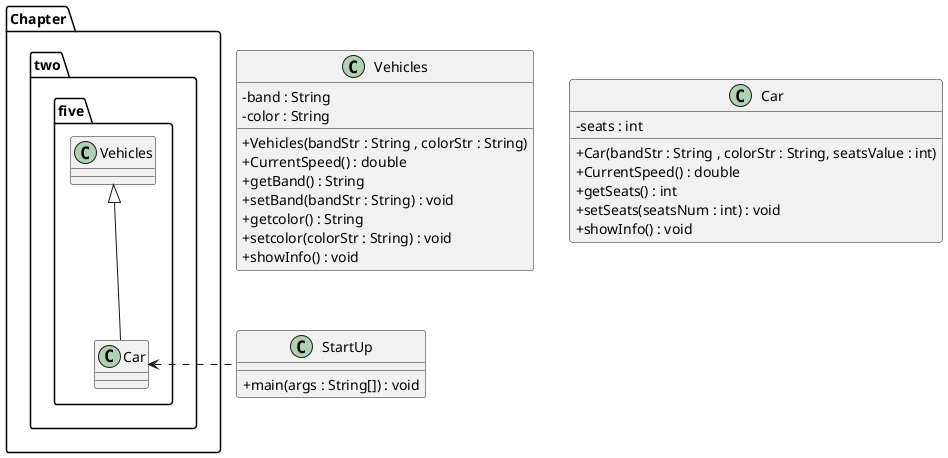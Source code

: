 @startuml Car
skinparam ClassAttributeIconSize 0
package Chapter.two.five{
    class Car
    class Vehicles
    Vehicles <|-- Car
}


class StartUp

Car<.StartUp

class StartUp{
    +main(args : String[]) : void
}
class Vehicles{
    -band : String
    -color : String
    +Vehicles(bandStr : String , colorStr : String)
    +CurrentSpeed() : double
    +getBand() : String
    +setBand(bandStr : String) : void
    +getcolor() : String
    +setcolor(colorStr : String) : void
    +showInfo() : void
}

class Car{
    -seats : int
    +Car(bandStr : String , colorStr : String, seatsValue : int)
    +CurrentSpeed() : double
    +getSeats() : int
    +setSeats(seatsNum : int) : void
    +showInfo() : void
}
@enduml